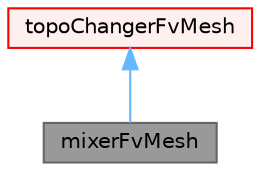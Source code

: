 digraph "mixerFvMesh"
{
 // LATEX_PDF_SIZE
  bgcolor="transparent";
  edge [fontname=Helvetica,fontsize=10,labelfontname=Helvetica,labelfontsize=10];
  node [fontname=Helvetica,fontsize=10,shape=box,height=0.2,width=0.4];
  Node1 [id="Node000001",label="mixerFvMesh",height=0.2,width=0.4,color="gray40", fillcolor="grey60", style="filled", fontcolor="black",tooltip="A rotating slider mesh."];
  Node2 -> Node1 [id="edge1_Node000001_Node000002",dir="back",color="steelblue1",style="solid",tooltip=" "];
  Node2 [id="Node000002",label="topoChangerFvMesh",height=0.2,width=0.4,color="red", fillcolor="#FFF0F0", style="filled",URL="$classFoam_1_1topoChangerFvMesh.html",tooltip="Abstract base class for a topology changing fvMesh."];
}
